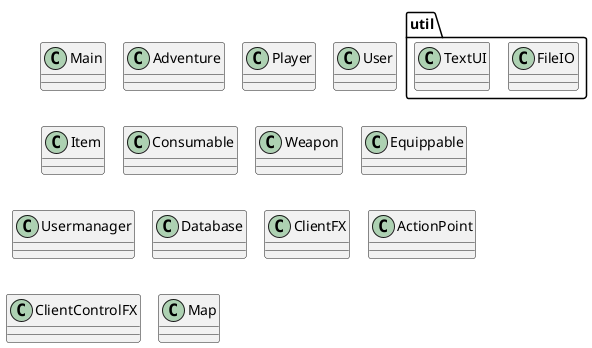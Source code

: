 @startuml
!pragma layout smetana
'https://plantuml.com/class-diagram
Class Main
Class Adventure
Class Player
Class User
Class Item
Class Consumable
Class Weapon
Class Equippable
package util{
Class FileIO
Class TextUI
}
Class Usermanager
Class Database
Class ClientFX
Class ActionPoint
Class ClientControlFX
Class Map



@enduml